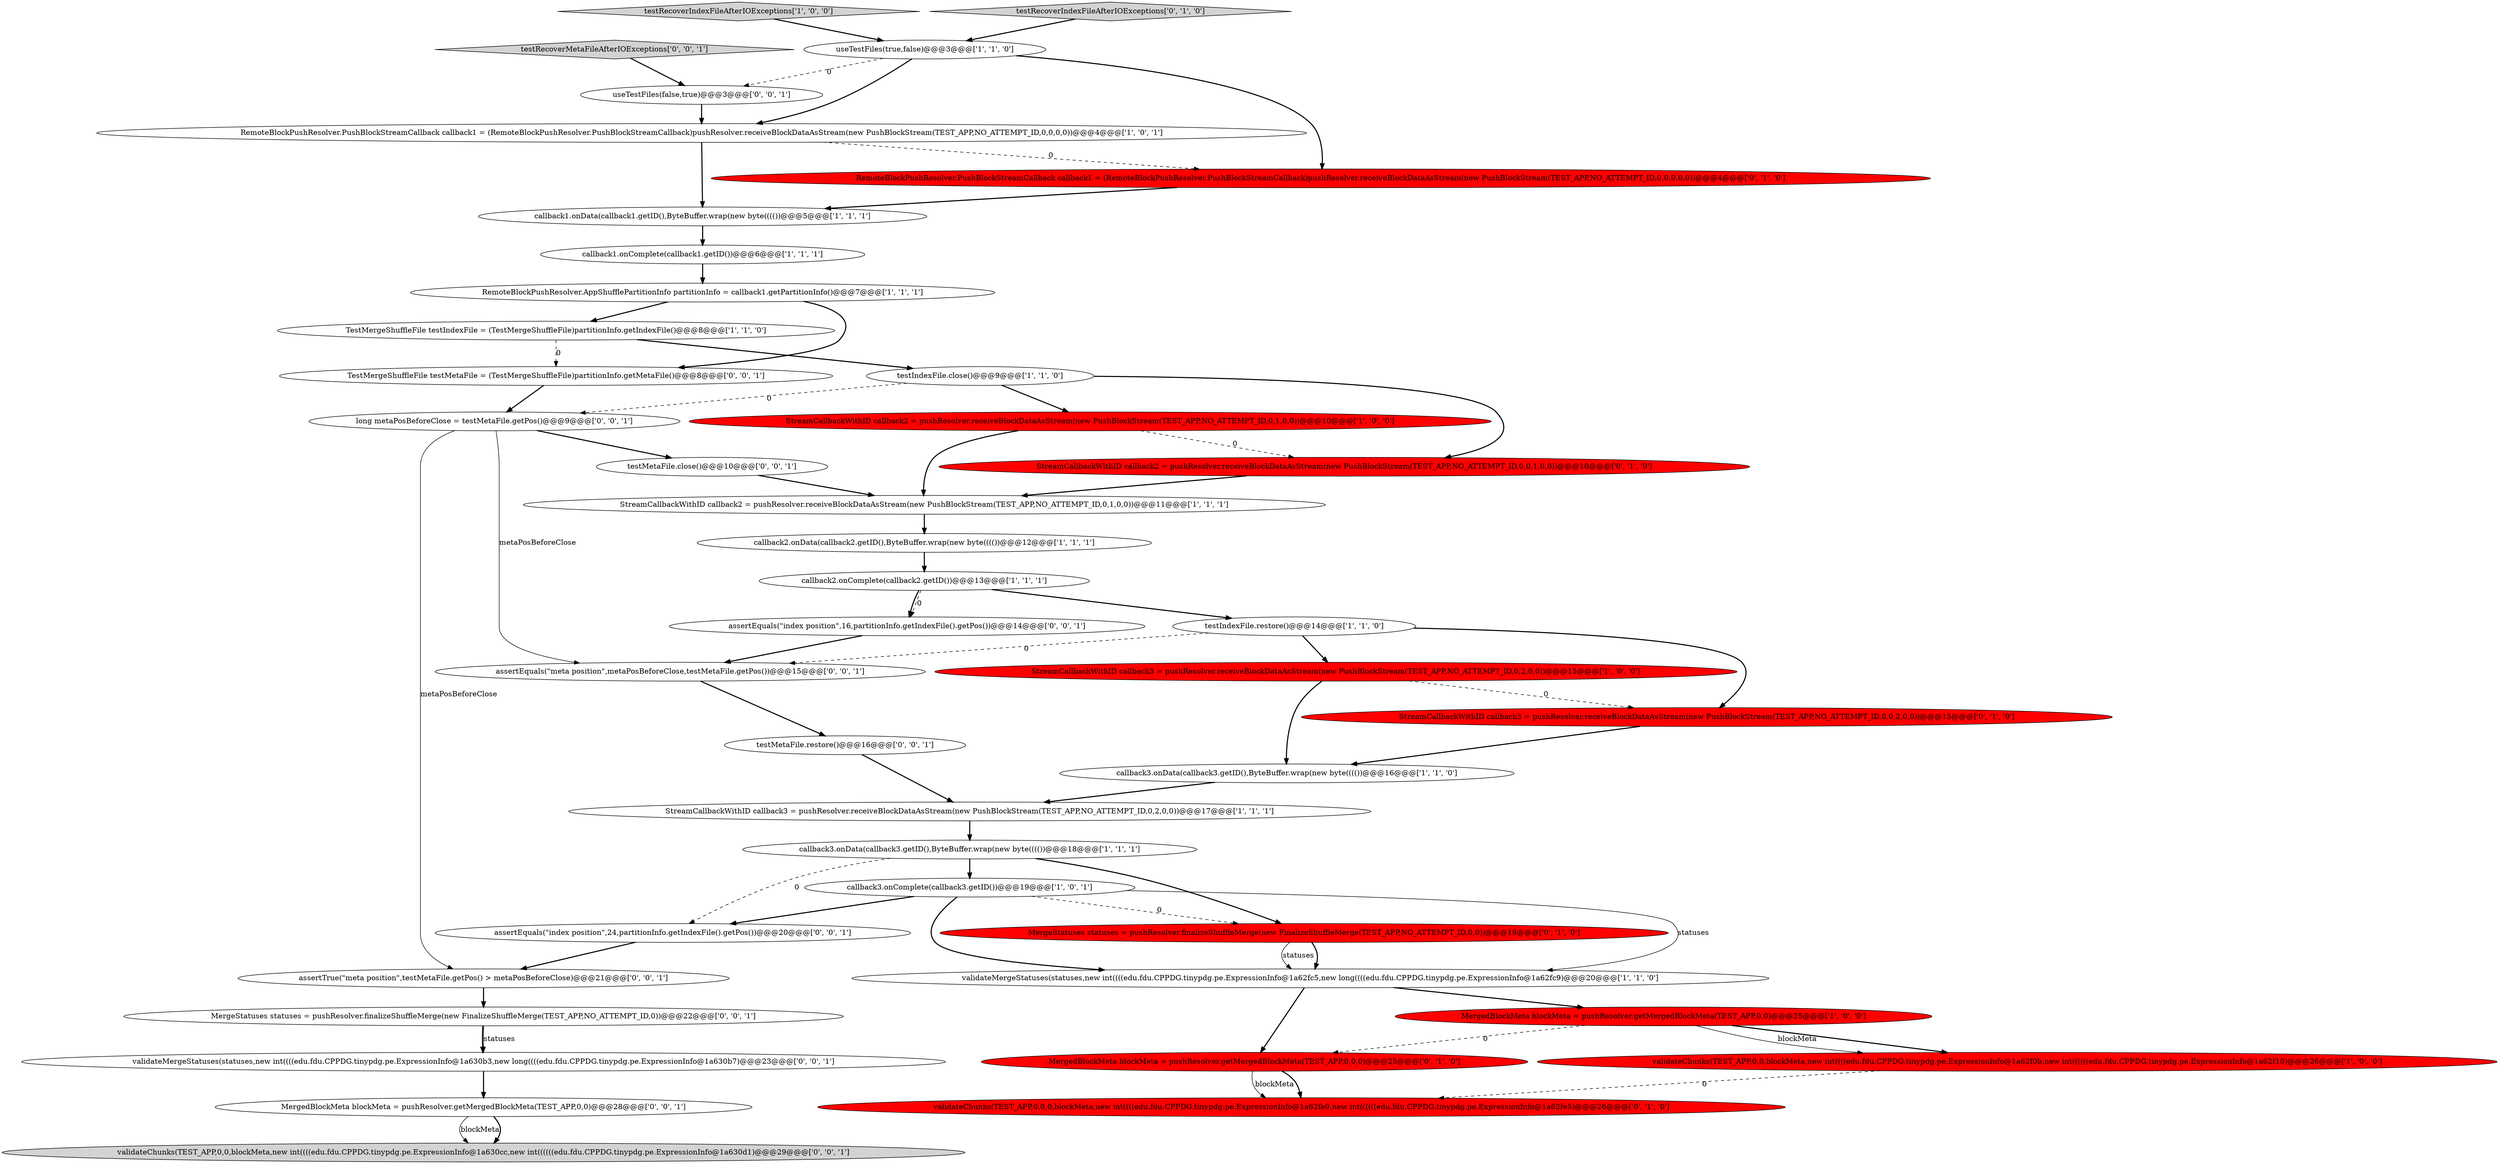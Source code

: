 digraph {
16 [style = filled, label = "StreamCallbackWithID callback3 = pushResolver.receiveBlockDataAsStream(new PushBlockStream(TEST_APP,NO_ATTEMPT_ID,0,2,0,0))@@@15@@@['1', '0', '0']", fillcolor = red, shape = ellipse image = "AAA1AAABBB1BBB"];
32 [style = filled, label = "long metaPosBeforeClose = testMetaFile.getPos()@@@9@@@['0', '0', '1']", fillcolor = white, shape = ellipse image = "AAA0AAABBB3BBB"];
12 [style = filled, label = "RemoteBlockPushResolver.AppShufflePartitionInfo partitionInfo = callback1.getPartitionInfo()@@@7@@@['1', '1', '1']", fillcolor = white, shape = ellipse image = "AAA0AAABBB1BBB"];
13 [style = filled, label = "callback2.onComplete(callback2.getID())@@@13@@@['1', '1', '1']", fillcolor = white, shape = ellipse image = "AAA0AAABBB1BBB"];
17 [style = filled, label = "StreamCallbackWithID callback2 = pushResolver.receiveBlockDataAsStream(new PushBlockStream(TEST_APP,NO_ATTEMPT_ID,0,1,0,0))@@@11@@@['1', '1', '1']", fillcolor = white, shape = ellipse image = "AAA0AAABBB1BBB"];
5 [style = filled, label = "RemoteBlockPushResolver.PushBlockStreamCallback callback1 = (RemoteBlockPushResolver.PushBlockStreamCallback)pushResolver.receiveBlockDataAsStream(new PushBlockStream(TEST_APP,NO_ATTEMPT_ID,0,0,0,0))@@@4@@@['1', '0', '1']", fillcolor = white, shape = ellipse image = "AAA0AAABBB1BBB"];
18 [style = filled, label = "validateMergeStatuses(statuses,new int((((edu.fdu.CPPDG.tinypdg.pe.ExpressionInfo@1a62fc5,new long((((edu.fdu.CPPDG.tinypdg.pe.ExpressionInfo@1a62fc9)@@@20@@@['1', '1', '0']", fillcolor = white, shape = ellipse image = "AAA0AAABBB1BBB"];
25 [style = filled, label = "MergedBlockMeta blockMeta = pushResolver.getMergedBlockMeta(TEST_APP,0,0,0)@@@25@@@['0', '1', '0']", fillcolor = red, shape = ellipse image = "AAA1AAABBB2BBB"];
0 [style = filled, label = "StreamCallbackWithID callback3 = pushResolver.receiveBlockDataAsStream(new PushBlockStream(TEST_APP,NO_ATTEMPT_ID,0,2,0,0))@@@17@@@['1', '1', '1']", fillcolor = white, shape = ellipse image = "AAA0AAABBB1BBB"];
36 [style = filled, label = "testMetaFile.restore()@@@16@@@['0', '0', '1']", fillcolor = white, shape = ellipse image = "AAA0AAABBB3BBB"];
3 [style = filled, label = "testRecoverIndexFileAfterIOExceptions['1', '0', '0']", fillcolor = lightgray, shape = diamond image = "AAA0AAABBB1BBB"];
14 [style = filled, label = "StreamCallbackWithID callback2 = pushResolver.receiveBlockDataAsStream(new PushBlockStream(TEST_APP,NO_ATTEMPT_ID,0,1,0,0))@@@10@@@['1', '0', '0']", fillcolor = red, shape = ellipse image = "AAA1AAABBB1BBB"];
37 [style = filled, label = "testMetaFile.close()@@@10@@@['0', '0', '1']", fillcolor = white, shape = ellipse image = "AAA0AAABBB3BBB"];
39 [style = filled, label = "MergeStatuses statuses = pushResolver.finalizeShuffleMerge(new FinalizeShuffleMerge(TEST_APP,NO_ATTEMPT_ID,0))@@@22@@@['0', '0', '1']", fillcolor = white, shape = ellipse image = "AAA0AAABBB3BBB"];
23 [style = filled, label = "validateChunks(TEST_APP,0,0,0,blockMeta,new int((((edu.fdu.CPPDG.tinypdg.pe.ExpressionInfo@1a62fe0,new int((((((edu.fdu.CPPDG.tinypdg.pe.ExpressionInfo@1a62fe5)@@@26@@@['0', '1', '0']", fillcolor = red, shape = ellipse image = "AAA1AAABBB2BBB"];
34 [style = filled, label = "testRecoverMetaFileAfterIOExceptions['0', '0', '1']", fillcolor = lightgray, shape = diamond image = "AAA0AAABBB3BBB"];
31 [style = filled, label = "MergedBlockMeta blockMeta = pushResolver.getMergedBlockMeta(TEST_APP,0,0)@@@28@@@['0', '0', '1']", fillcolor = white, shape = ellipse image = "AAA0AAABBB3BBB"];
8 [style = filled, label = "TestMergeShuffleFile testIndexFile = (TestMergeShuffleFile)partitionInfo.getIndexFile()@@@8@@@['1', '1', '0']", fillcolor = white, shape = ellipse image = "AAA0AAABBB1BBB"];
35 [style = filled, label = "assertEquals(\"meta position\",metaPosBeforeClose,testMetaFile.getPos())@@@15@@@['0', '0', '1']", fillcolor = white, shape = ellipse image = "AAA0AAABBB3BBB"];
10 [style = filled, label = "testIndexFile.close()@@@9@@@['1', '1', '0']", fillcolor = white, shape = ellipse image = "AAA0AAABBB1BBB"];
28 [style = filled, label = "assertEquals(\"index position\",16,partitionInfo.getIndexFile().getPos())@@@14@@@['0', '0', '1']", fillcolor = white, shape = ellipse image = "AAA0AAABBB3BBB"];
29 [style = filled, label = "TestMergeShuffleFile testMetaFile = (TestMergeShuffleFile)partitionInfo.getMetaFile()@@@8@@@['0', '0', '1']", fillcolor = white, shape = ellipse image = "AAA0AAABBB3BBB"];
40 [style = filled, label = "assertEquals(\"index position\",24,partitionInfo.getIndexFile().getPos())@@@20@@@['0', '0', '1']", fillcolor = white, shape = ellipse image = "AAA0AAABBB3BBB"];
19 [style = filled, label = "MergedBlockMeta blockMeta = pushResolver.getMergedBlockMeta(TEST_APP,0,0)@@@25@@@['1', '0', '0']", fillcolor = red, shape = ellipse image = "AAA1AAABBB1BBB"];
26 [style = filled, label = "StreamCallbackWithID callback3 = pushResolver.receiveBlockDataAsStream(new PushBlockStream(TEST_APP,NO_ATTEMPT_ID,0,0,2,0,0))@@@15@@@['0', '1', '0']", fillcolor = red, shape = ellipse image = "AAA1AAABBB2BBB"];
7 [style = filled, label = "callback2.onData(callback2.getID(),ByteBuffer.wrap(new byte(((())@@@12@@@['1', '1', '1']", fillcolor = white, shape = ellipse image = "AAA0AAABBB1BBB"];
24 [style = filled, label = "RemoteBlockPushResolver.PushBlockStreamCallback callback1 = (RemoteBlockPushResolver.PushBlockStreamCallback)pushResolver.receiveBlockDataAsStream(new PushBlockStream(TEST_APP,NO_ATTEMPT_ID,0,0,0,0,0))@@@4@@@['0', '1', '0']", fillcolor = red, shape = ellipse image = "AAA1AAABBB2BBB"];
21 [style = filled, label = "StreamCallbackWithID callback2 = pushResolver.receiveBlockDataAsStream(new PushBlockStream(TEST_APP,NO_ATTEMPT_ID,0,0,1,0,0))@@@10@@@['0', '1', '0']", fillcolor = red, shape = ellipse image = "AAA1AAABBB2BBB"];
33 [style = filled, label = "validateChunks(TEST_APP,0,0,blockMeta,new int((((edu.fdu.CPPDG.tinypdg.pe.ExpressionInfo@1a630cc,new int((((((edu.fdu.CPPDG.tinypdg.pe.ExpressionInfo@1a630d1)@@@29@@@['0', '0', '1']", fillcolor = lightgray, shape = ellipse image = "AAA0AAABBB3BBB"];
22 [style = filled, label = "testRecoverIndexFileAfterIOExceptions['0', '1', '0']", fillcolor = lightgray, shape = diamond image = "AAA0AAABBB2BBB"];
6 [style = filled, label = "useTestFiles(true,false)@@@3@@@['1', '1', '0']", fillcolor = white, shape = ellipse image = "AAA0AAABBB1BBB"];
11 [style = filled, label = "callback1.onData(callback1.getID(),ByteBuffer.wrap(new byte(((())@@@5@@@['1', '1', '1']", fillcolor = white, shape = ellipse image = "AAA0AAABBB1BBB"];
15 [style = filled, label = "validateChunks(TEST_APP,0,0,blockMeta,new int((((edu.fdu.CPPDG.tinypdg.pe.ExpressionInfo@1a62f0b,new int((((((edu.fdu.CPPDG.tinypdg.pe.ExpressionInfo@1a62f10)@@@26@@@['1', '0', '0']", fillcolor = red, shape = ellipse image = "AAA1AAABBB1BBB"];
2 [style = filled, label = "callback3.onComplete(callback3.getID())@@@19@@@['1', '0', '1']", fillcolor = white, shape = ellipse image = "AAA0AAABBB1BBB"];
30 [style = filled, label = "validateMergeStatuses(statuses,new int((((edu.fdu.CPPDG.tinypdg.pe.ExpressionInfo@1a630b3,new long((((edu.fdu.CPPDG.tinypdg.pe.ExpressionInfo@1a630b7)@@@23@@@['0', '0', '1']", fillcolor = white, shape = ellipse image = "AAA0AAABBB3BBB"];
4 [style = filled, label = "callback3.onData(callback3.getID(),ByteBuffer.wrap(new byte(((())@@@16@@@['1', '1', '0']", fillcolor = white, shape = ellipse image = "AAA0AAABBB1BBB"];
9 [style = filled, label = "testIndexFile.restore()@@@14@@@['1', '1', '0']", fillcolor = white, shape = ellipse image = "AAA0AAABBB1BBB"];
41 [style = filled, label = "useTestFiles(false,true)@@@3@@@['0', '0', '1']", fillcolor = white, shape = ellipse image = "AAA0AAABBB3BBB"];
27 [style = filled, label = "MergeStatuses statuses = pushResolver.finalizeShuffleMerge(new FinalizeShuffleMerge(TEST_APP,NO_ATTEMPT_ID,0,0))@@@19@@@['0', '1', '0']", fillcolor = red, shape = ellipse image = "AAA1AAABBB2BBB"];
20 [style = filled, label = "callback1.onComplete(callback1.getID())@@@6@@@['1', '1', '1']", fillcolor = white, shape = ellipse image = "AAA0AAABBB1BBB"];
1 [style = filled, label = "callback3.onData(callback3.getID(),ByteBuffer.wrap(new byte(((())@@@18@@@['1', '1', '1']", fillcolor = white, shape = ellipse image = "AAA0AAABBB1BBB"];
38 [style = filled, label = "assertTrue(\"meta position\",testMetaFile.getPos() > metaPosBeforeClose)@@@21@@@['0', '0', '1']", fillcolor = white, shape = ellipse image = "AAA0AAABBB3BBB"];
7->13 [style = bold, label=""];
11->20 [style = bold, label=""];
8->10 [style = bold, label=""];
27->18 [style = bold, label=""];
15->23 [style = dashed, label="0"];
32->37 [style = bold, label=""];
25->23 [style = solid, label="blockMeta"];
10->14 [style = bold, label=""];
25->23 [style = bold, label=""];
37->17 [style = bold, label=""];
1->27 [style = bold, label=""];
5->24 [style = dashed, label="0"];
18->19 [style = bold, label=""];
2->27 [style = dashed, label="0"];
2->18 [style = bold, label=""];
14->17 [style = bold, label=""];
3->6 [style = bold, label=""];
6->24 [style = bold, label=""];
34->41 [style = bold, label=""];
10->21 [style = bold, label=""];
2->40 [style = bold, label=""];
40->38 [style = bold, label=""];
26->4 [style = bold, label=""];
38->39 [style = bold, label=""];
9->16 [style = bold, label=""];
4->0 [style = bold, label=""];
9->35 [style = dashed, label="0"];
1->40 [style = dashed, label="0"];
39->30 [style = bold, label=""];
17->7 [style = bold, label=""];
9->26 [style = bold, label=""];
27->18 [style = solid, label="statuses"];
16->26 [style = dashed, label="0"];
13->28 [style = dashed, label="0"];
6->5 [style = bold, label=""];
28->35 [style = bold, label=""];
36->0 [style = bold, label=""];
12->29 [style = bold, label=""];
32->35 [style = solid, label="metaPosBeforeClose"];
31->33 [style = solid, label="blockMeta"];
10->32 [style = dashed, label="0"];
39->30 [style = solid, label="statuses"];
30->31 [style = bold, label=""];
12->8 [style = bold, label=""];
0->1 [style = bold, label=""];
24->11 [style = bold, label=""];
29->32 [style = bold, label=""];
31->33 [style = bold, label=""];
6->41 [style = dashed, label="0"];
20->12 [style = bold, label=""];
18->25 [style = bold, label=""];
32->38 [style = solid, label="metaPosBeforeClose"];
14->21 [style = dashed, label="0"];
5->11 [style = bold, label=""];
1->2 [style = bold, label=""];
13->9 [style = bold, label=""];
19->25 [style = dashed, label="0"];
13->28 [style = bold, label=""];
16->4 [style = bold, label=""];
19->15 [style = bold, label=""];
35->36 [style = bold, label=""];
2->18 [style = solid, label="statuses"];
21->17 [style = bold, label=""];
19->15 [style = solid, label="blockMeta"];
8->29 [style = dashed, label="0"];
22->6 [style = bold, label=""];
41->5 [style = bold, label=""];
}
